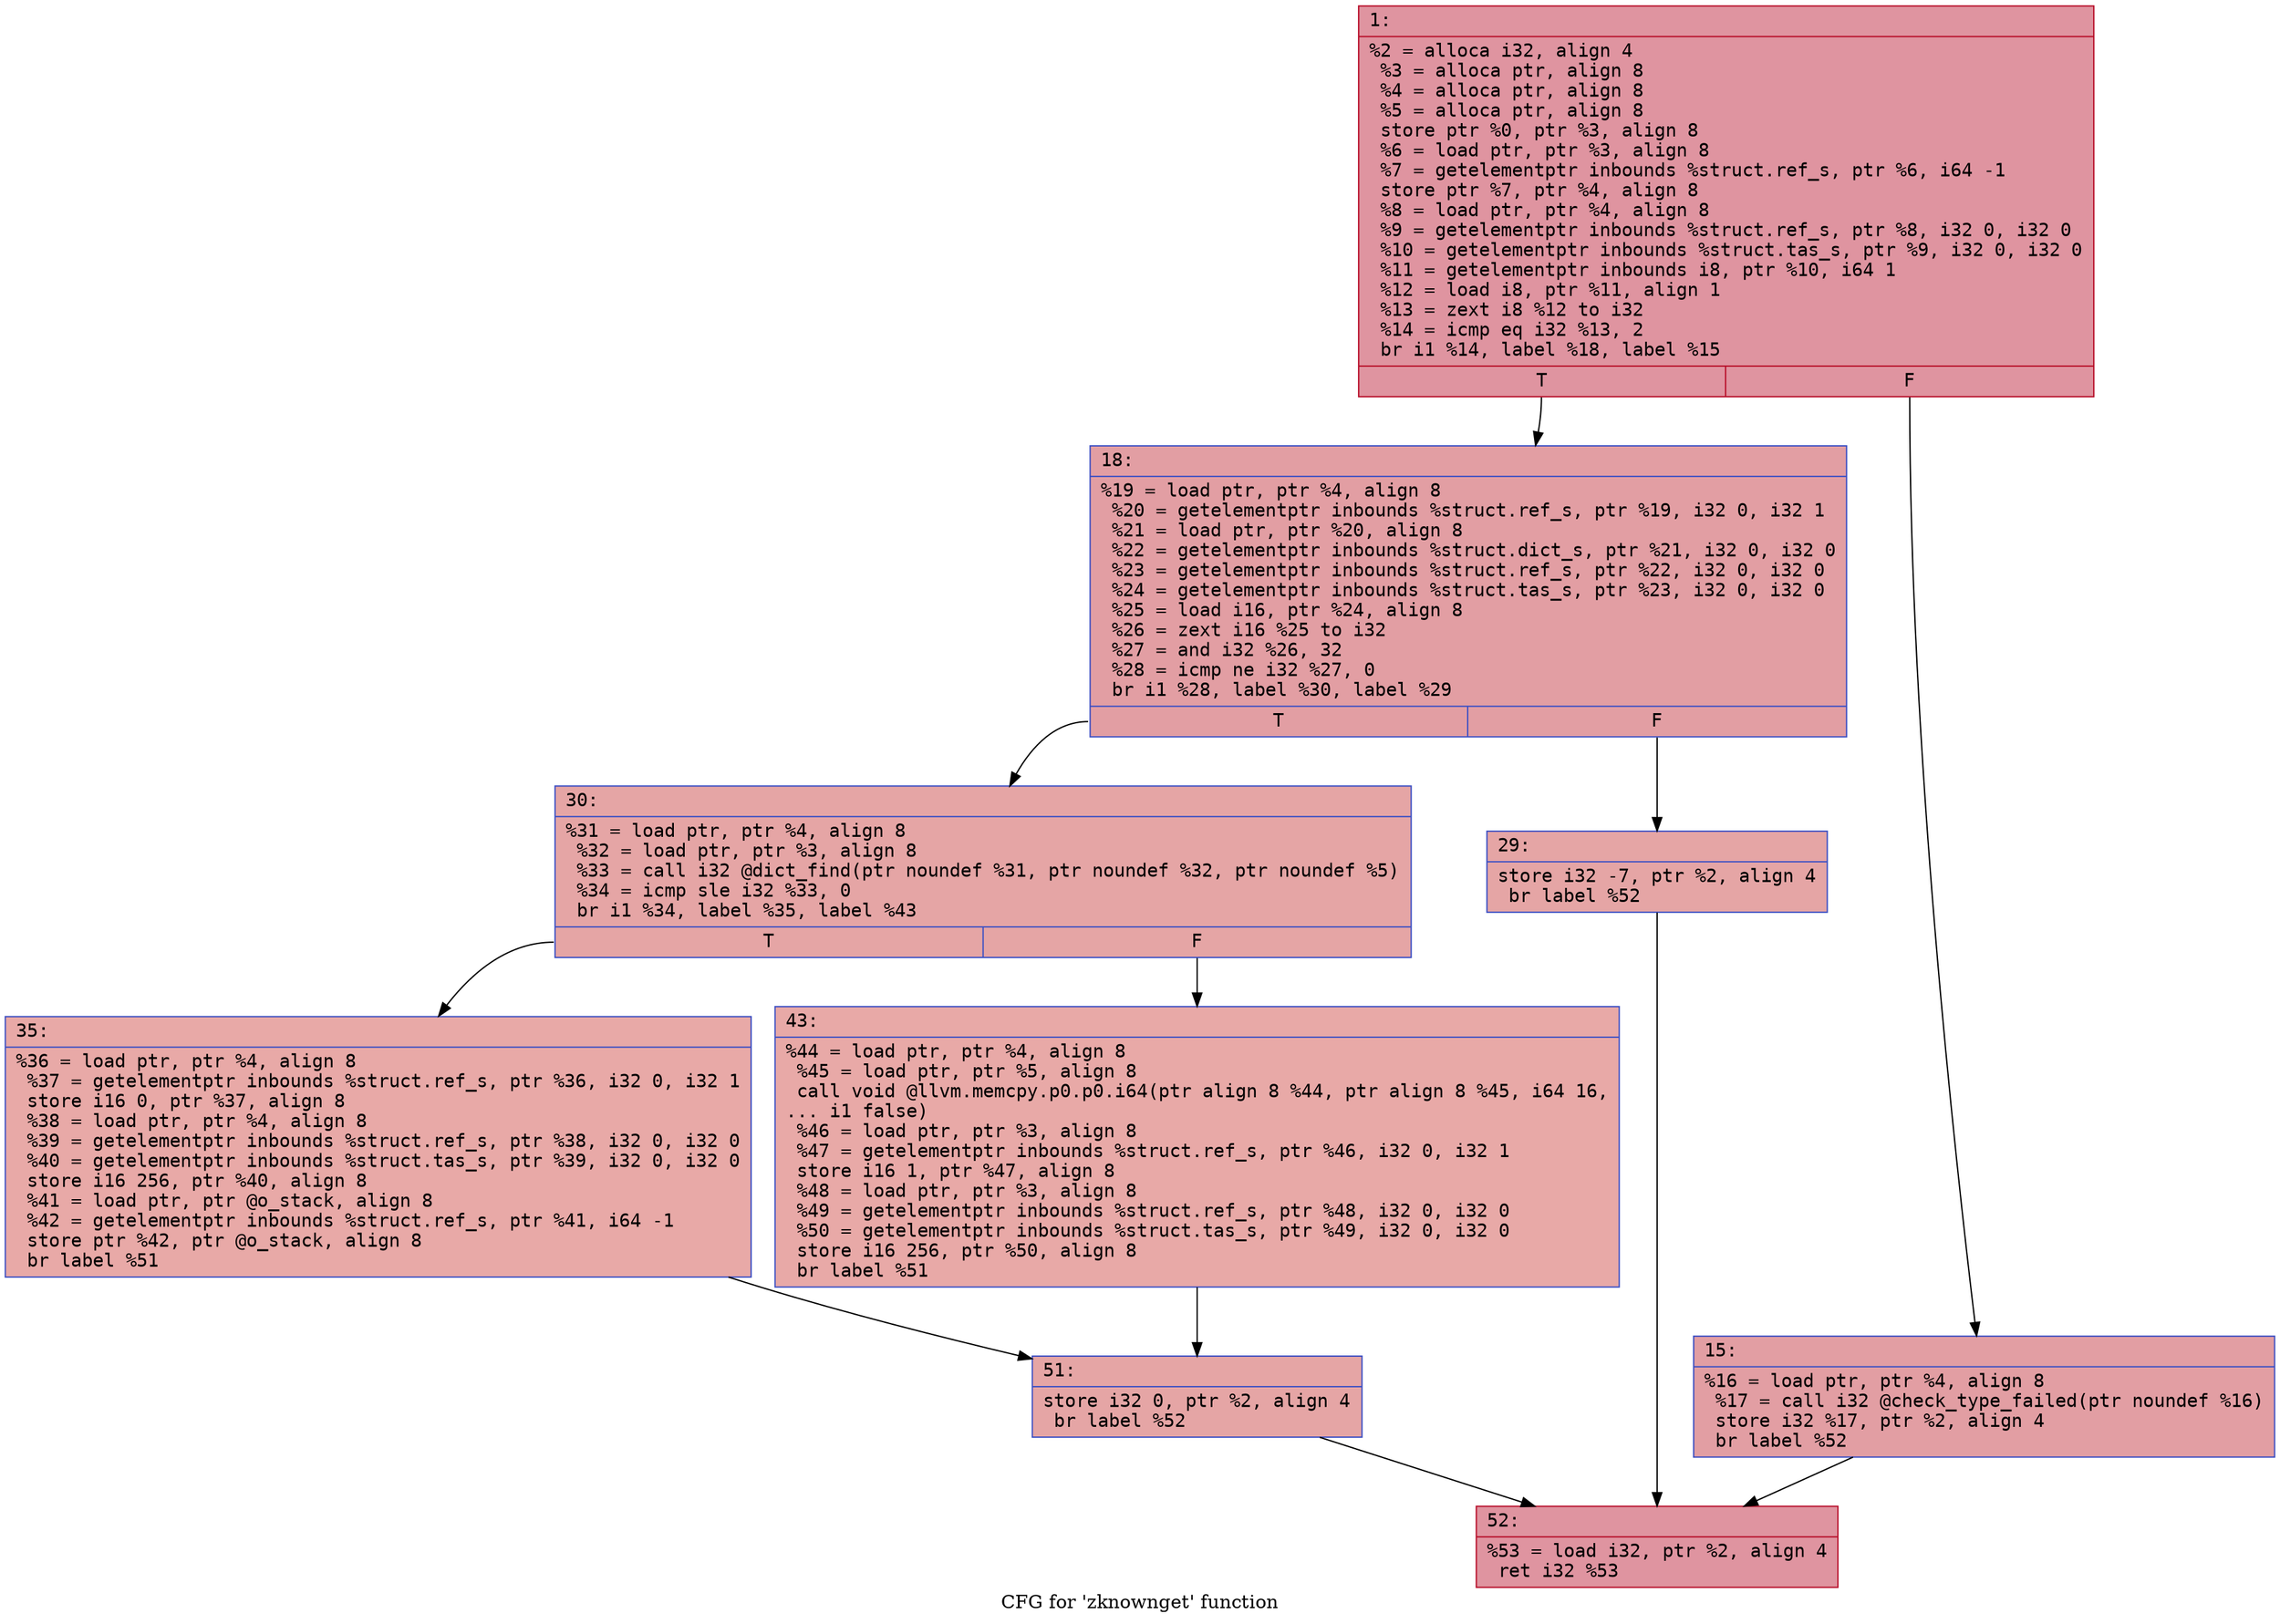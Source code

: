 digraph "CFG for 'zknownget' function" {
	label="CFG for 'zknownget' function";

	Node0x600003c02260 [shape=record,color="#b70d28ff", style=filled, fillcolor="#b70d2870" fontname="Courier",label="{1:\l|  %2 = alloca i32, align 4\l  %3 = alloca ptr, align 8\l  %4 = alloca ptr, align 8\l  %5 = alloca ptr, align 8\l  store ptr %0, ptr %3, align 8\l  %6 = load ptr, ptr %3, align 8\l  %7 = getelementptr inbounds %struct.ref_s, ptr %6, i64 -1\l  store ptr %7, ptr %4, align 8\l  %8 = load ptr, ptr %4, align 8\l  %9 = getelementptr inbounds %struct.ref_s, ptr %8, i32 0, i32 0\l  %10 = getelementptr inbounds %struct.tas_s, ptr %9, i32 0, i32 0\l  %11 = getelementptr inbounds i8, ptr %10, i64 1\l  %12 = load i8, ptr %11, align 1\l  %13 = zext i8 %12 to i32\l  %14 = icmp eq i32 %13, 2\l  br i1 %14, label %18, label %15\l|{<s0>T|<s1>F}}"];
	Node0x600003c02260:s0 -> Node0x600003c02300[tooltip="1 -> 18\nProbability 50.00%" ];
	Node0x600003c02260:s1 -> Node0x600003c022b0[tooltip="1 -> 15\nProbability 50.00%" ];
	Node0x600003c022b0 [shape=record,color="#3d50c3ff", style=filled, fillcolor="#be242e70" fontname="Courier",label="{15:\l|  %16 = load ptr, ptr %4, align 8\l  %17 = call i32 @check_type_failed(ptr noundef %16)\l  store i32 %17, ptr %2, align 4\l  br label %52\l}"];
	Node0x600003c022b0 -> Node0x600003c024e0[tooltip="15 -> 52\nProbability 100.00%" ];
	Node0x600003c02300 [shape=record,color="#3d50c3ff", style=filled, fillcolor="#be242e70" fontname="Courier",label="{18:\l|  %19 = load ptr, ptr %4, align 8\l  %20 = getelementptr inbounds %struct.ref_s, ptr %19, i32 0, i32 1\l  %21 = load ptr, ptr %20, align 8\l  %22 = getelementptr inbounds %struct.dict_s, ptr %21, i32 0, i32 0\l  %23 = getelementptr inbounds %struct.ref_s, ptr %22, i32 0, i32 0\l  %24 = getelementptr inbounds %struct.tas_s, ptr %23, i32 0, i32 0\l  %25 = load i16, ptr %24, align 8\l  %26 = zext i16 %25 to i32\l  %27 = and i32 %26, 32\l  %28 = icmp ne i32 %27, 0\l  br i1 %28, label %30, label %29\l|{<s0>T|<s1>F}}"];
	Node0x600003c02300:s0 -> Node0x600003c023a0[tooltip="18 -> 30\nProbability 50.00%" ];
	Node0x600003c02300:s1 -> Node0x600003c02350[tooltip="18 -> 29\nProbability 50.00%" ];
	Node0x600003c02350 [shape=record,color="#3d50c3ff", style=filled, fillcolor="#c5333470" fontname="Courier",label="{29:\l|  store i32 -7, ptr %2, align 4\l  br label %52\l}"];
	Node0x600003c02350 -> Node0x600003c024e0[tooltip="29 -> 52\nProbability 100.00%" ];
	Node0x600003c023a0 [shape=record,color="#3d50c3ff", style=filled, fillcolor="#c5333470" fontname="Courier",label="{30:\l|  %31 = load ptr, ptr %4, align 8\l  %32 = load ptr, ptr %3, align 8\l  %33 = call i32 @dict_find(ptr noundef %31, ptr noundef %32, ptr noundef %5)\l  %34 = icmp sle i32 %33, 0\l  br i1 %34, label %35, label %43\l|{<s0>T|<s1>F}}"];
	Node0x600003c023a0:s0 -> Node0x600003c023f0[tooltip="30 -> 35\nProbability 50.00%" ];
	Node0x600003c023a0:s1 -> Node0x600003c02440[tooltip="30 -> 43\nProbability 50.00%" ];
	Node0x600003c023f0 [shape=record,color="#3d50c3ff", style=filled, fillcolor="#ca3b3770" fontname="Courier",label="{35:\l|  %36 = load ptr, ptr %4, align 8\l  %37 = getelementptr inbounds %struct.ref_s, ptr %36, i32 0, i32 1\l  store i16 0, ptr %37, align 8\l  %38 = load ptr, ptr %4, align 8\l  %39 = getelementptr inbounds %struct.ref_s, ptr %38, i32 0, i32 0\l  %40 = getelementptr inbounds %struct.tas_s, ptr %39, i32 0, i32 0\l  store i16 256, ptr %40, align 8\l  %41 = load ptr, ptr @o_stack, align 8\l  %42 = getelementptr inbounds %struct.ref_s, ptr %41, i64 -1\l  store ptr %42, ptr @o_stack, align 8\l  br label %51\l}"];
	Node0x600003c023f0 -> Node0x600003c02490[tooltip="35 -> 51\nProbability 100.00%" ];
	Node0x600003c02440 [shape=record,color="#3d50c3ff", style=filled, fillcolor="#ca3b3770" fontname="Courier",label="{43:\l|  %44 = load ptr, ptr %4, align 8\l  %45 = load ptr, ptr %5, align 8\l  call void @llvm.memcpy.p0.p0.i64(ptr align 8 %44, ptr align 8 %45, i64 16,\l... i1 false)\l  %46 = load ptr, ptr %3, align 8\l  %47 = getelementptr inbounds %struct.ref_s, ptr %46, i32 0, i32 1\l  store i16 1, ptr %47, align 8\l  %48 = load ptr, ptr %3, align 8\l  %49 = getelementptr inbounds %struct.ref_s, ptr %48, i32 0, i32 0\l  %50 = getelementptr inbounds %struct.tas_s, ptr %49, i32 0, i32 0\l  store i16 256, ptr %50, align 8\l  br label %51\l}"];
	Node0x600003c02440 -> Node0x600003c02490[tooltip="43 -> 51\nProbability 100.00%" ];
	Node0x600003c02490 [shape=record,color="#3d50c3ff", style=filled, fillcolor="#c5333470" fontname="Courier",label="{51:\l|  store i32 0, ptr %2, align 4\l  br label %52\l}"];
	Node0x600003c02490 -> Node0x600003c024e0[tooltip="51 -> 52\nProbability 100.00%" ];
	Node0x600003c024e0 [shape=record,color="#b70d28ff", style=filled, fillcolor="#b70d2870" fontname="Courier",label="{52:\l|  %53 = load i32, ptr %2, align 4\l  ret i32 %53\l}"];
}
